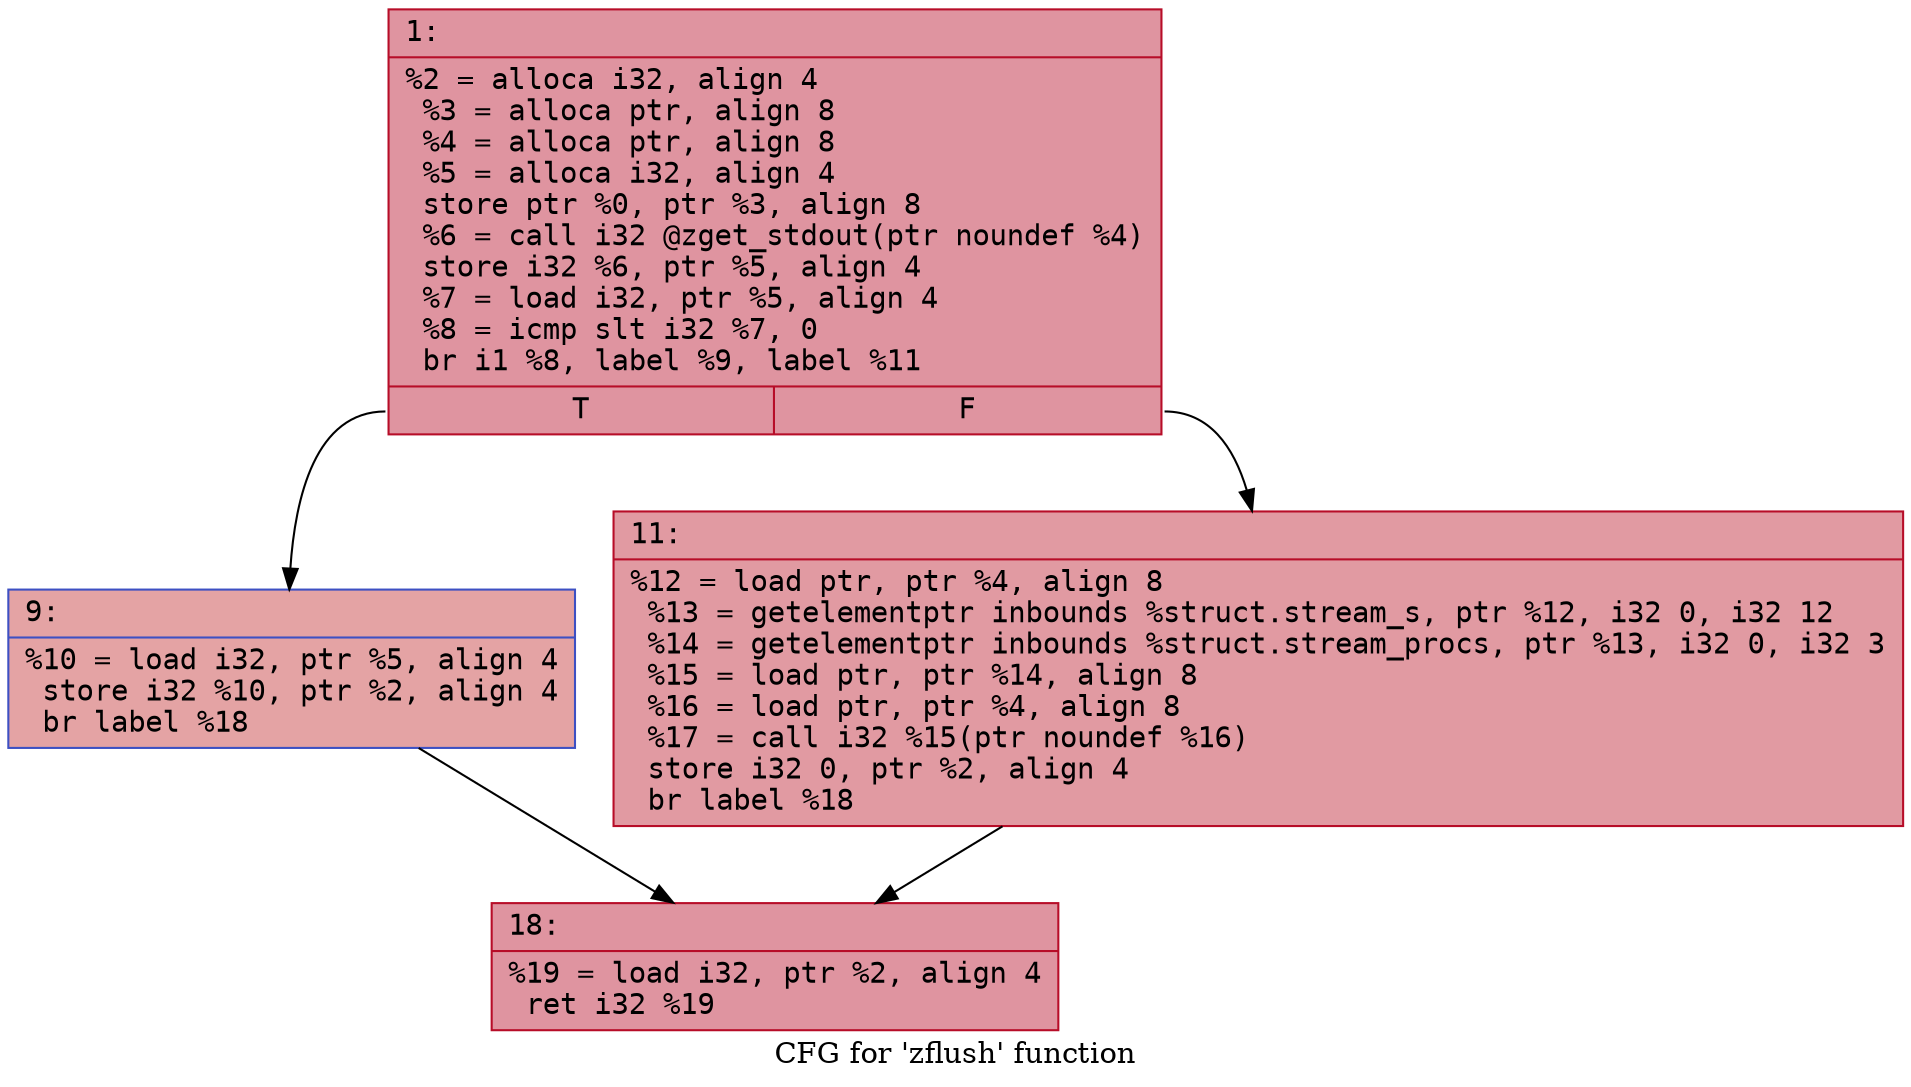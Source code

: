 digraph "CFG for 'zflush' function" {
	label="CFG for 'zflush' function";

	Node0x600001a1bb60 [shape=record,color="#b70d28ff", style=filled, fillcolor="#b70d2870" fontname="Courier",label="{1:\l|  %2 = alloca i32, align 4\l  %3 = alloca ptr, align 8\l  %4 = alloca ptr, align 8\l  %5 = alloca i32, align 4\l  store ptr %0, ptr %3, align 8\l  %6 = call i32 @zget_stdout(ptr noundef %4)\l  store i32 %6, ptr %5, align 4\l  %7 = load i32, ptr %5, align 4\l  %8 = icmp slt i32 %7, 0\l  br i1 %8, label %9, label %11\l|{<s0>T|<s1>F}}"];
	Node0x600001a1bb60:s0 -> Node0x600001a1bbb0[tooltip="1 -> 9\nProbability 37.50%" ];
	Node0x600001a1bb60:s1 -> Node0x600001a1bc00[tooltip="1 -> 11\nProbability 62.50%" ];
	Node0x600001a1bbb0 [shape=record,color="#3d50c3ff", style=filled, fillcolor="#c32e3170" fontname="Courier",label="{9:\l|  %10 = load i32, ptr %5, align 4\l  store i32 %10, ptr %2, align 4\l  br label %18\l}"];
	Node0x600001a1bbb0 -> Node0x600001a1bc50[tooltip="9 -> 18\nProbability 100.00%" ];
	Node0x600001a1bc00 [shape=record,color="#b70d28ff", style=filled, fillcolor="#bb1b2c70" fontname="Courier",label="{11:\l|  %12 = load ptr, ptr %4, align 8\l  %13 = getelementptr inbounds %struct.stream_s, ptr %12, i32 0, i32 12\l  %14 = getelementptr inbounds %struct.stream_procs, ptr %13, i32 0, i32 3\l  %15 = load ptr, ptr %14, align 8\l  %16 = load ptr, ptr %4, align 8\l  %17 = call i32 %15(ptr noundef %16)\l  store i32 0, ptr %2, align 4\l  br label %18\l}"];
	Node0x600001a1bc00 -> Node0x600001a1bc50[tooltip="11 -> 18\nProbability 100.00%" ];
	Node0x600001a1bc50 [shape=record,color="#b70d28ff", style=filled, fillcolor="#b70d2870" fontname="Courier",label="{18:\l|  %19 = load i32, ptr %2, align 4\l  ret i32 %19\l}"];
}
